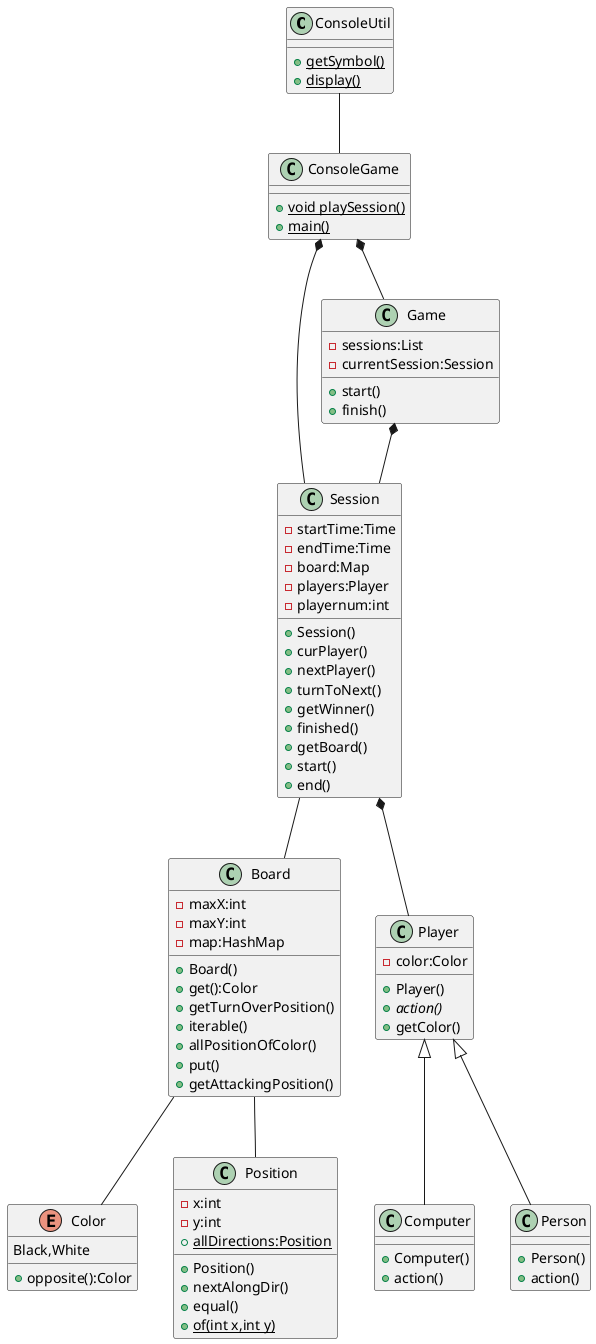 @startuml Reversi
class ConsoleUtil{
    +{static} getSymbol()
    +{static} display()
}
class ConsoleGame{
    +{static} void playSession()
    +{static} main()
}
class Board{
    -maxX:int
    -maxY:int
    -map:HashMap
    +Board()
    +get():Color
    +getTurnOverPosition()
    +iterable()
    +allPositionOfColor()
    +put()
    +getAttackingPosition()
    
}
enum Color{
    Black,White
    +opposite():Color
}
class Position{
    -x:int
    -y:int
    +Position()
    +nextAlongDir()
    +equal()
    +{static} allDirections:Position
    +{static} of(int x,int y)
}
class Computer{
    +Computer()
    +action()
}
class Person{
    +Person()
    +action()
}
class Player{
    -color:Color
    +Player()
    +{abstract} action()
    +getColor()
}
class Session{
    -startTime:Time
    -endTime:Time
    -board:Map
    -players:Player
    -playernum:int
    +Session()
    +curPlayer()
    +nextPlayer()
    +turnToNext()
    +getWinner()
    +finished()
    +getBoard()
    +start()
    +end()
}
class Game{
    -sessions:List
    -currentSession:Session
    +start()
    +finish()
}

Game *-- Session

Session -- Board
Session *-- Player

Player <|-- Computer
Player <|-- Person

Board -- Color
Board -- Position

ConsoleUtil -- ConsoleGame
ConsoleGame *-- Session
ConsoleGame *-- Game


@enduml
